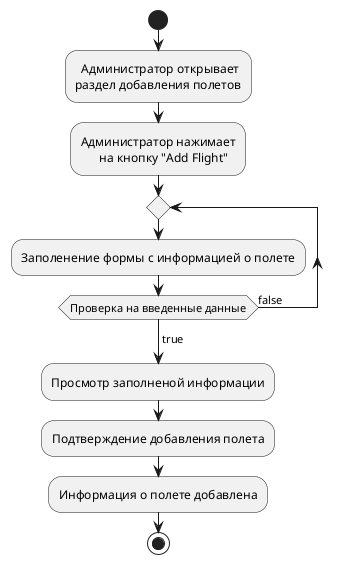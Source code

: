 @startuml
'https://plantuml.com/activity-diagram-beta

start
:  Администратор открывает
раздел добавления полетов;
:Администратор нажимает
      на кнопку "Add Flight";
repeat
:Заполенение формы с информацией о полете;
repeat while (Проверка на введенные данные) is (false)
 ->true;
:Просмотр заполненой информации;
:Подтверждение добавления полета;
:Информация о полете добавлена;
stop

@enduml
